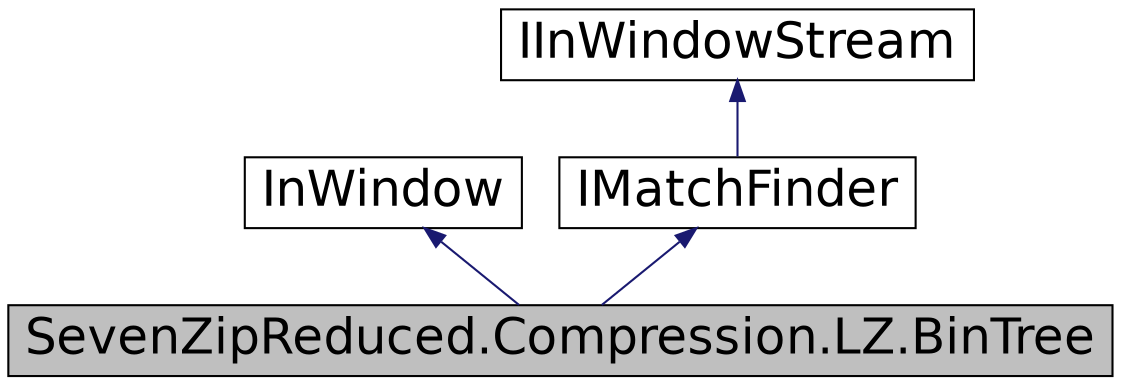 digraph G
{
  edge [fontname="Helvetica",fontsize="24",labelfontname="Helvetica",labelfontsize="24"];
  node [fontname="Helvetica",fontsize="24",shape=record];
  Node1 [label="SevenZipReduced.Compression.LZ.BinTree",height=0.2,width=0.4,color="black", fillcolor="grey75", style="filled" fontcolor="black"];
  Node2 -> Node1 [dir="back",color="midnightblue",fontsize="24",style="solid",fontname="Helvetica"];
  Node2 [label="InWindow",height=0.2,width=0.4,color="black", fillcolor="white", style="filled",URL="$class_seven_zip_reduced_1_1_compression_1_1_l_z_1_1_in_window.html"];
  Node3 -> Node1 [dir="back",color="midnightblue",fontsize="24",style="solid",fontname="Helvetica"];
  Node3 [label="IMatchFinder",height=0.2,width=0.4,color="black", fillcolor="white", style="filled",URL="$interface_seven_zip_reduced_1_1_compression_1_1_l_z_1_1_i_match_finder.html"];
  Node4 -> Node3 [dir="back",color="midnightblue",fontsize="24",style="solid",fontname="Helvetica"];
  Node4 [label="IInWindowStream",height=0.2,width=0.4,color="black", fillcolor="white", style="filled",URL="$interface_seven_zip_reduced_1_1_compression_1_1_l_z_1_1_i_in_window_stream.html"];
}
